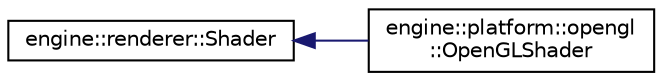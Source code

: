 digraph "Graphical Class Hierarchy"
{
 // LATEX_PDF_SIZE
  edge [fontname="Helvetica",fontsize="10",labelfontname="Helvetica",labelfontsize="10"];
  node [fontname="Helvetica",fontsize="10",shape=record];
  rankdir="LR";
  Node0 [label="engine::renderer::Shader",height=0.2,width=0.4,color="black", fillcolor="white", style="filled",URL="$classengine_1_1renderer_1_1Shader.html",tooltip="The abstract Shader API."];
  Node0 -> Node1 [dir="back",color="midnightblue",fontsize="10",style="solid",fontname="Helvetica"];
  Node1 [label="engine::platform::opengl\l::OpenGLShader",height=0.2,width=0.4,color="black", fillcolor="white", style="filled",URL="$classengine_1_1platform_1_1opengl_1_1OpenGLShader.html",tooltip=" "];
}
